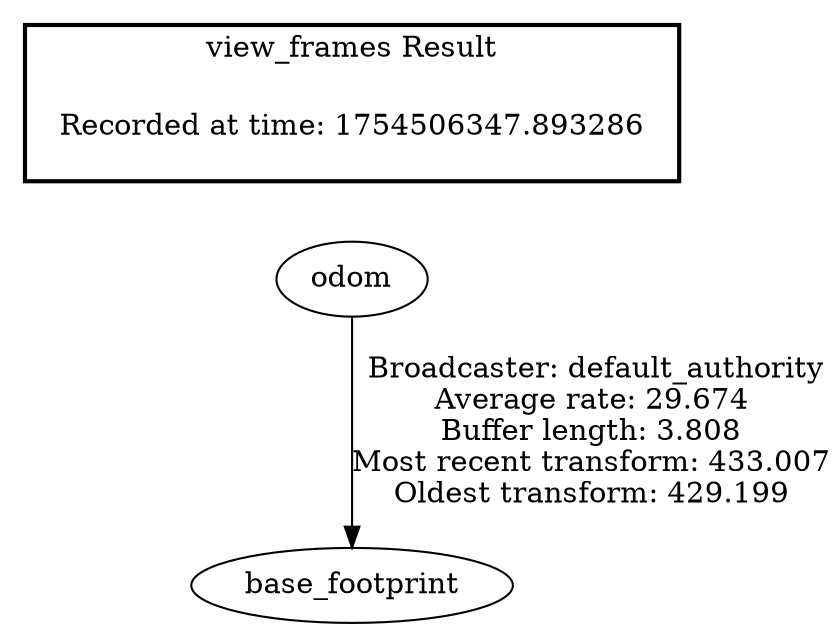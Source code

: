 digraph G {
"odom" -> "base_footprint"[label=" Broadcaster: default_authority\nAverage rate: 29.674\nBuffer length: 3.808\nMost recent transform: 433.007\nOldest transform: 429.199\n"];
edge [style=invis];
 subgraph cluster_legend { style=bold; color=black; label ="view_frames Result";
"Recorded at time: 1754506347.893286"[ shape=plaintext ] ;
}->"odom";
}